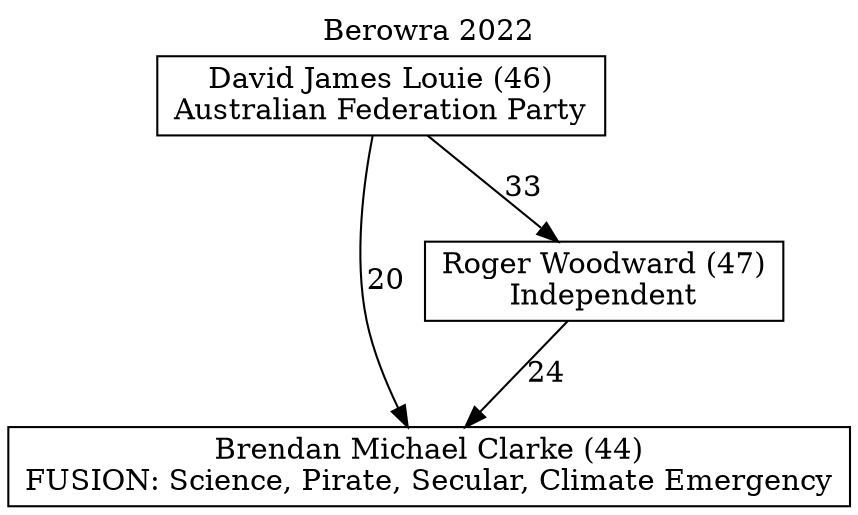 // House preference flow
digraph "Brendan Michael Clarke (44)_Berowra_2022" {
	graph [label="Berowra 2022" labelloc=t mclimit=10]
	node [shape=box]
	"Brendan Michael Clarke (44)" [label="Brendan Michael Clarke (44)
FUSION: Science, Pirate, Secular, Climate Emergency"]
	"Roger Woodward (47)" [label="Roger Woodward (47)
Independent"]
	"David James Louie (46)" [label="David James Louie (46)
Australian Federation Party"]
	"Roger Woodward (47)" -> "Brendan Michael Clarke (44)" [label=24]
	"David James Louie (46)" -> "Roger Woodward (47)" [label=33]
	"David James Louie (46)" -> "Brendan Michael Clarke (44)" [label=20]
}

